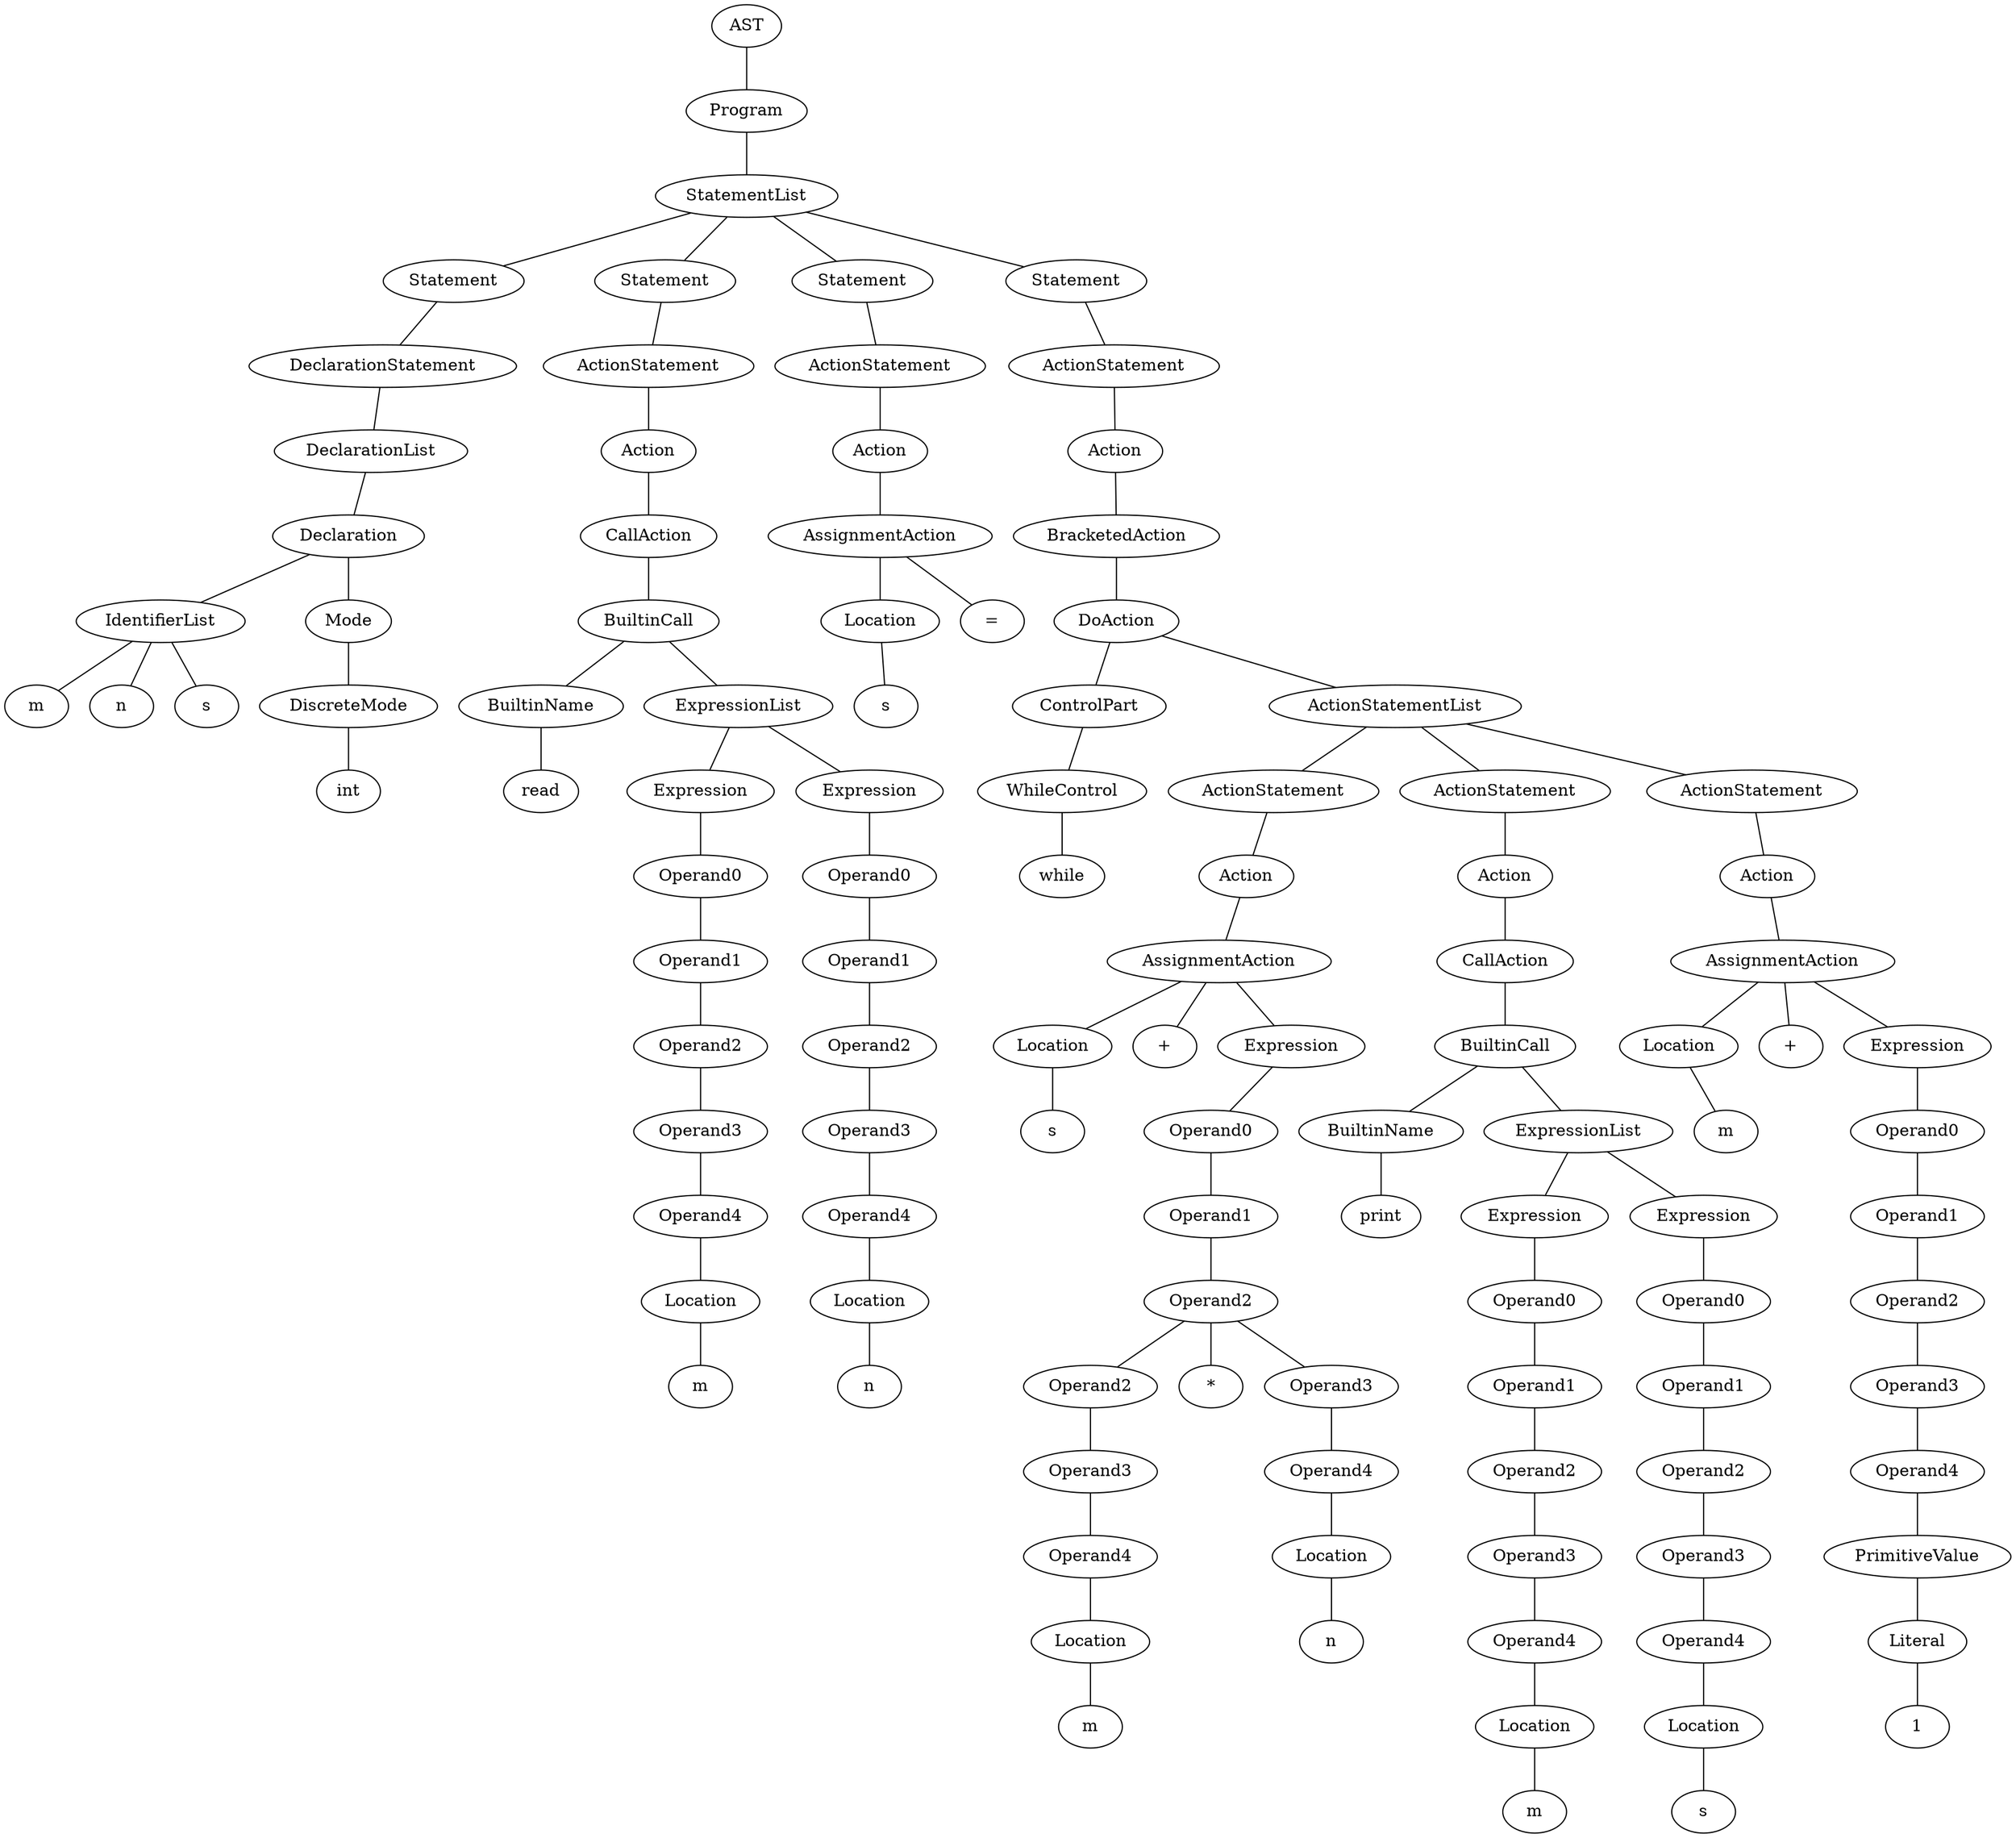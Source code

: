graph G {
50097120 [label=AST];
50097400 [label=Program];
50097120 -- 50097400;
50097400 [label=Program];
50117264 [label=StatementList];
50097400 -- 50117264;
50117264 [label=StatementList];
49739704 [label=Statement];
50117264 -- 49739704;
49739704 [label=Statement];
50095664 [label=DeclarationStatement];
49739704 -- 50095664;
50095664 [label=DeclarationStatement];
49739984 [label=DeclarationList];
50095664 -- 49739984;
49739984 [label=DeclarationList];
49740544 [label=Declaration];
49739984 -- 49740544;
49740544 [label=Declaration];
49740432 [label=IdentifierList];
49740544 -- 49740432;
49740432 [label=IdentifierList];
10098341518892353179 [label=m];
49740432 -- 10098341518892353179;
11807512905328925860 [label=n];
49740432 -- 11807512905328925860;
11821886683149810900 [label=s];
49740432 -- 11821886683149810900;
50095888 [label=Mode];
49740544 -- 50095888;
50095888 [label=Mode];
49740152 [label=DiscreteMode];
50095888 -- 49740152;
49740152 [label=DiscreteMode];
10944072519257553543 [label=int];
49740152 -- 10944072519257553543;
50096112 [label=Statement];
50117264 -- 50096112;
50096112 [label=Statement];
50096504 [label=ActionStatement];
50096112 -- 50096504;
50096504 [label=ActionStatement];
50097232 [label=Action];
50096504 -- 50097232;
50097232 [label=Action];
50095720 [label=CallAction];
50097232 -- 50095720;
50095720 [label=CallAction];
50096616 [label=BuiltinCall];
50095720 -- 50096616;
50096616 [label=BuiltinCall];
50096000 [label=BuiltinName];
50096616 -- 50096000;
50096000 [label=BuiltinName];
11250221935543041367 [label=read];
50096000 -- 11250221935543041367;
50097064 [label=ExpressionList];
50096616 -- 50097064;
50097064 [label=ExpressionList];
50096448 [label=Expression];
50097064 -- 50096448;
50096448 [label=Expression];
50096392 [label=Operand0];
50096448 -- 50096392;
50096392 [label=Operand0];
50096336 [label=Operand1];
50096392 -- 50096336;
50096336 [label=Operand1];
50096280 [label=Operand2];
50096336 -- 50096280;
50096280 [label=Operand2];
50095776 [label=Operand3];
50096280 -- 50095776;
50095776 [label=Operand3];
50096168 [label=Operand4];
50095776 -- 50096168;
50096168 [label=Operand4];
50096056 [label=Location];
50096168 -- 50096056;
50096056 [label=Location];
9928173847703806684 [label=m];
50096056 -- 9928173847703806684;
50097008 [label=Expression];
50097064 -- 50097008;
50097008 [label=Expression];
50096952 [label=Operand0];
50097008 -- 50096952;
50096952 [label=Operand0];
50096896 [label=Operand1];
50096952 -- 50096896;
50096896 [label=Operand1];
50096840 [label=Operand2];
50096896 -- 50096840;
50096840 [label=Operand2];
50096672 [label=Operand3];
50096840 -- 50096672;
50096672 [label=Operand3];
50096728 [label=Operand4];
50096672 -- 50096728;
50096728 [label=Operand4];
50096560 [label=Location];
50096728 -- 50096560;
50096560 [label=Location];
9572140971529967296 [label=n];
50096560 -- 9572140971529967296;
50097904 [label=Statement];
50117264 -- 50097904;
50097904 [label=Statement];
50097848 [label=ActionStatement];
50097904 -- 50097848;
50097848 [label=ActionStatement];
49739816 [label=Action];
50097848 -- 49739816;
49739816 [label=Action];
50097736 [label=AssignmentAction];
49739816 -- 50097736;
50097736 [label=AssignmentAction];
49739928 [label=Location];
50097736 -- 49739928;
49739928 [label=Location];
11463421609722728561 [label=s];
49739928 -- 11463421609722728561;
12447757150669672519 [label="="];
50097736 -- 12447757150669672519;
50097344 [label=Statement];
50117264 -- 50097344;
50097344 [label=Statement];
50115416 [label=ActionStatement];
50097344 -- 50115416;
50115416 [label=ActionStatement];
50116704 [label=Action];
50115416 -- 50116704;
50116704 [label=Action];
50097792 [label=BracketedAction];
50116704 -- 50097792;
50097792 [label=BracketedAction];
50116088 [label=DoAction];
50097792 -- 50116088;
50116088 [label=DoAction];
50097568 [label=ControlPart];
50116088 -- 50097568;
50097568 [label=ControlPart];
50098072 [label=WhileControl];
50097568 -- 50098072;
50098072 [label=WhileControl];
12990211786876305012 [label=while];
50098072 -- 12990211786876305012;
50117208 [label=ActionStatementList];
50116088 -- 50117208;
50117208 [label=ActionStatementList];
50115192 [label=ActionStatement];
50117208 -- 50115192;
50115192 [label=ActionStatement];
50097960 [label=Action];
50115192 -- 50097960;
50097960 [label=Action];
50115136 [label=AssignmentAction];
50097960 -- 50115136;
50115136 [label=AssignmentAction];
50097624 [label=Location];
50115136 -- 50097624;
50097624 [label=Location];
12304744302639107742 [label=s];
50097624 -- 12304744302639107742;
12790775009344527054 [label="+"];
50115136 -- 12790775009344527054;
50115024 [label=Expression];
50115136 -- 50115024;
50115024 [label=Expression];
50114632 [label=Operand0];
50115024 -- 50114632;
50114632 [label=Operand0];
50098016 [label=Operand1];
50114632 -- 50098016;
50098016 [label=Operand1];
50114856 [label=Operand2];
50098016 -- 50114856;
50114856 [label=Operand2];
50096224 [label=Operand2];
50114856 -- 50096224;
50096224 [label=Operand2];
50097456 [label=Operand3];
50096224 -- 50097456;
50097456 [label=Operand3];
50096784 [label=Operand4];
50097456 -- 50096784;
50096784 [label=Operand4];
50097176 [label=Location];
50096784 -- 50097176;
50097176 [label=Location];
9934331288115795390 [label=m];
50097176 -- 9934331288115795390;
13374516795201709139 [label="*"];
50114856 -- 13374516795201709139;
50115080 [label=Operand3];
50114856 -- 50115080;
50115080 [label=Operand3];
50114968 [label=Operand4];
50115080 -- 50114968;
50114968 [label=Operand4];
50098128 [label=Location];
50114968 -- 50098128;
50098128 [label=Location];
13711045393444785293 [label=n];
50098128 -- 13711045393444785293;
50115808 [label=ActionStatement];
50117208 -- 50115808;
50115808 [label=ActionStatement];
50116536 [label=Action];
50115808 -- 50116536;
50116536 [label=Action];
50114912 [label=CallAction];
50116536 -- 50114912;
50114912 [label=CallAction];
50115920 [label=BuiltinCall];
50114912 -- 50115920;
50115920 [label=BuiltinCall];
50097680 [label=BuiltinName];
50115920 -- 50097680;
50097680 [label=BuiltinName];
9423938058802017746 [label=print];
50097680 -- 9423938058802017746;
50116368 [label=ExpressionList];
50115920 -- 50116368;
50116368 [label=ExpressionList];
50115752 [label=Expression];
50116368 -- 50115752;
50115752 [label=Expression];
50115696 [label=Operand0];
50115752 -- 50115696;
50115696 [label=Operand0];
50115640 [label=Operand1];
50115696 -- 50115640;
50115640 [label=Operand1];
50115584 [label=Operand2];
50115640 -- 50115584;
50115584 [label=Operand2];
50115360 [label=Operand3];
50115584 -- 50115360;
50115360 [label=Operand3];
50115472 [label=Operand4];
50115360 -- 50115472;
50115472 [label=Operand4];
50114744 [label=Location];
50115472 -- 50114744;
50114744 [label=Location];
9796209516727038459 [label=m];
50114744 -- 9796209516727038459;
50116312 [label=Expression];
50116368 -- 50116312;
50116312 [label=Expression];
50116256 [label=Operand0];
50116312 -- 50116256;
50116256 [label=Operand0];
50116200 [label=Operand1];
50116256 -- 50116200;
50116200 [label=Operand1];
50116144 [label=Operand2];
50116200 -- 50116144;
50116144 [label=Operand2];
50115976 [label=Operand3];
50116144 -- 50115976;
50115976 [label=Operand3];
50116032 [label=Operand4];
50115976 -- 50116032;
50116032 [label=Operand4];
50115864 [label=Location];
50116032 -- 50115864;
50115864 [label=Location];
9733484846152452700 [label=s];
50115864 -- 9733484846152452700;
50117152 [label=ActionStatement];
50117208 -- 50117152;
50117152 [label=ActionStatement];
50116592 [label=Action];
50117152 -- 50116592;
50116592 [label=Action];
50117040 [label=AssignmentAction];
50116592 -- 50117040;
50117040 [label=AssignmentAction];
50115304 [label=Location];
50117040 -- 50115304;
50115304 [label=Location];
10592498669701764118 [label=m];
50115304 -- 10592498669701764118;
13738953443993230519 [label="+"];
50117040 -- 13738953443993230519;
50116984 [label=Expression];
50117040 -- 50116984;
50116984 [label=Expression];
50116928 [label=Operand0];
50116984 -- 50116928;
50116928 [label=Operand0];
50116872 [label=Operand1];
50116928 -- 50116872;
50116872 [label=Operand1];
50116816 [label=Operand2];
50116872 -- 50116816;
50116816 [label=Operand2];
50116760 [label=Operand3];
50116816 -- 50116760;
50116760 [label=Operand3];
50115248 [label=Operand4];
50116760 -- 50115248;
50115248 [label=Operand4];
50116648 [label=PrimitiveValue];
50115248 -- 50116648;
50116648 [label=PrimitiveValue];
50115528 [label=Literal];
50116648 -- 50115528;
50115528 [label=Literal];
10297293759409565726 [label=1];
50115528 -- 10297293759409565726;
}

